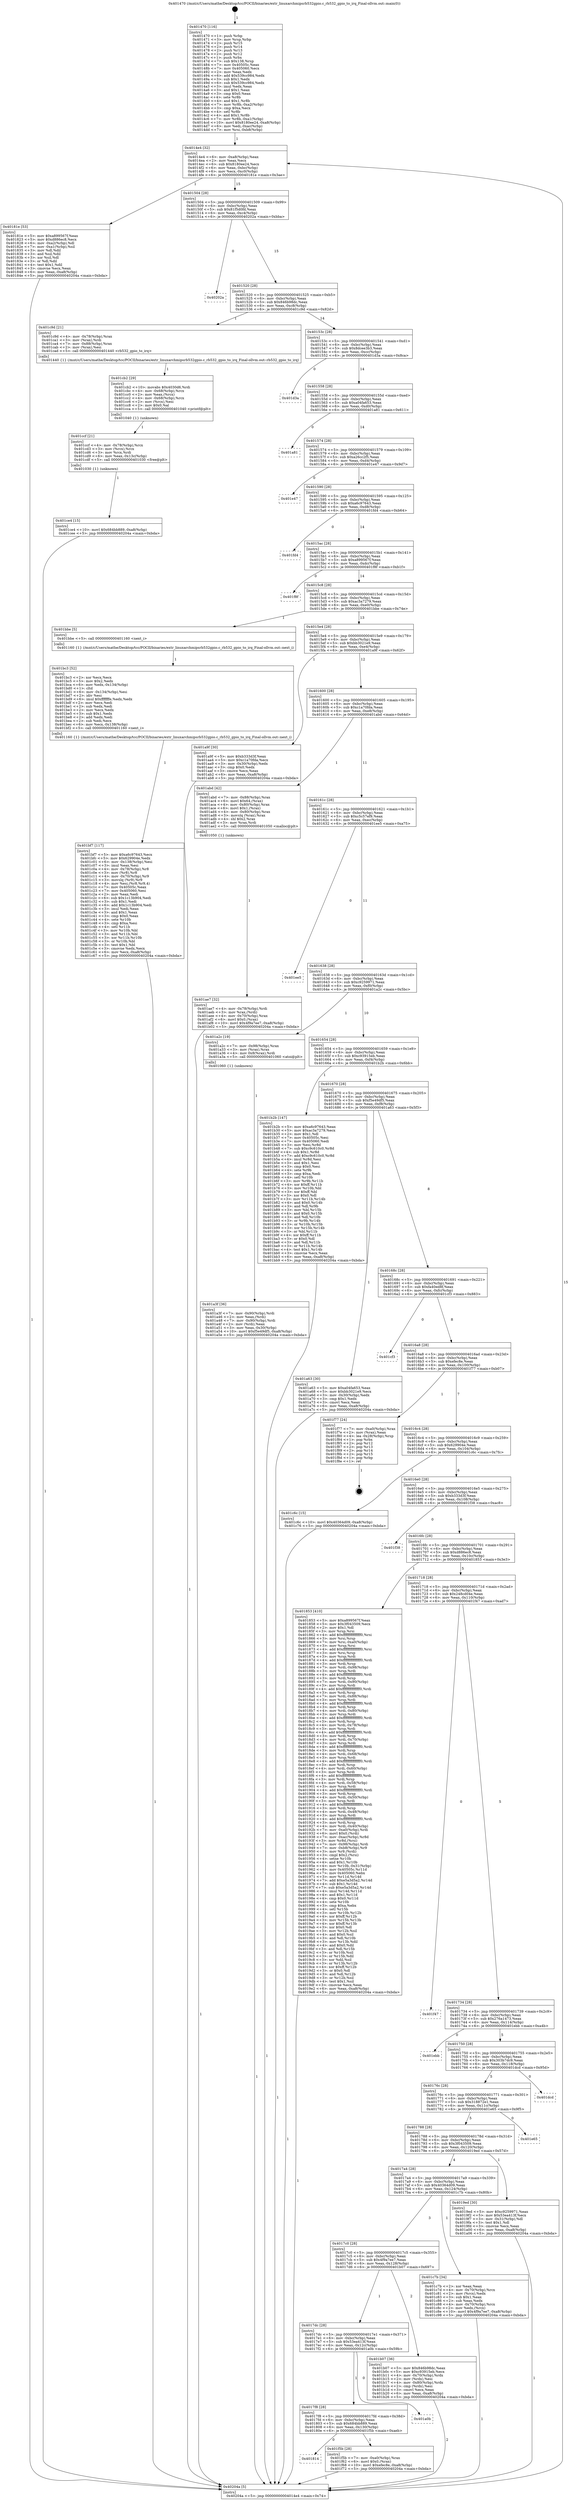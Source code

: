 digraph "0x401470" {
  label = "0x401470 (/mnt/c/Users/mathe/Desktop/tcc/POCII/binaries/extr_linuxarchmipsrb532gpio.c_rb532_gpio_to_irq_Final-ollvm.out::main(0))"
  labelloc = "t"
  node[shape=record]

  Entry [label="",width=0.3,height=0.3,shape=circle,fillcolor=black,style=filled]
  "0x4014e4" [label="{
     0x4014e4 [32]\l
     | [instrs]\l
     &nbsp;&nbsp;0x4014e4 \<+6\>: mov -0xa8(%rbp),%eax\l
     &nbsp;&nbsp;0x4014ea \<+2\>: mov %eax,%ecx\l
     &nbsp;&nbsp;0x4014ec \<+6\>: sub $0x8180ee24,%ecx\l
     &nbsp;&nbsp;0x4014f2 \<+6\>: mov %eax,-0xbc(%rbp)\l
     &nbsp;&nbsp;0x4014f8 \<+6\>: mov %ecx,-0xc0(%rbp)\l
     &nbsp;&nbsp;0x4014fe \<+6\>: je 000000000040181e \<main+0x3ae\>\l
  }"]
  "0x40181e" [label="{
     0x40181e [53]\l
     | [instrs]\l
     &nbsp;&nbsp;0x40181e \<+5\>: mov $0xa899567f,%eax\l
     &nbsp;&nbsp;0x401823 \<+5\>: mov $0xd886ec8,%ecx\l
     &nbsp;&nbsp;0x401828 \<+6\>: mov -0xa2(%rbp),%dl\l
     &nbsp;&nbsp;0x40182e \<+7\>: mov -0xa1(%rbp),%sil\l
     &nbsp;&nbsp;0x401835 \<+3\>: mov %dl,%dil\l
     &nbsp;&nbsp;0x401838 \<+3\>: and %sil,%dil\l
     &nbsp;&nbsp;0x40183b \<+3\>: xor %sil,%dl\l
     &nbsp;&nbsp;0x40183e \<+3\>: or %dl,%dil\l
     &nbsp;&nbsp;0x401841 \<+4\>: test $0x1,%dil\l
     &nbsp;&nbsp;0x401845 \<+3\>: cmovne %ecx,%eax\l
     &nbsp;&nbsp;0x401848 \<+6\>: mov %eax,-0xa8(%rbp)\l
     &nbsp;&nbsp;0x40184e \<+5\>: jmp 000000000040204a \<main+0xbda\>\l
  }"]
  "0x401504" [label="{
     0x401504 [28]\l
     | [instrs]\l
     &nbsp;&nbsp;0x401504 \<+5\>: jmp 0000000000401509 \<main+0x99\>\l
     &nbsp;&nbsp;0x401509 \<+6\>: mov -0xbc(%rbp),%eax\l
     &nbsp;&nbsp;0x40150f \<+5\>: sub $0x81f5d0fd,%eax\l
     &nbsp;&nbsp;0x401514 \<+6\>: mov %eax,-0xc4(%rbp)\l
     &nbsp;&nbsp;0x40151a \<+6\>: je 000000000040202a \<main+0xbba\>\l
  }"]
  "0x40204a" [label="{
     0x40204a [5]\l
     | [instrs]\l
     &nbsp;&nbsp;0x40204a \<+5\>: jmp 00000000004014e4 \<main+0x74\>\l
  }"]
  "0x401470" [label="{
     0x401470 [116]\l
     | [instrs]\l
     &nbsp;&nbsp;0x401470 \<+1\>: push %rbp\l
     &nbsp;&nbsp;0x401471 \<+3\>: mov %rsp,%rbp\l
     &nbsp;&nbsp;0x401474 \<+2\>: push %r15\l
     &nbsp;&nbsp;0x401476 \<+2\>: push %r14\l
     &nbsp;&nbsp;0x401478 \<+2\>: push %r13\l
     &nbsp;&nbsp;0x40147a \<+2\>: push %r12\l
     &nbsp;&nbsp;0x40147c \<+1\>: push %rbx\l
     &nbsp;&nbsp;0x40147d \<+7\>: sub $0x138,%rsp\l
     &nbsp;&nbsp;0x401484 \<+7\>: mov 0x40505c,%eax\l
     &nbsp;&nbsp;0x40148b \<+7\>: mov 0x405060,%ecx\l
     &nbsp;&nbsp;0x401492 \<+2\>: mov %eax,%edx\l
     &nbsp;&nbsp;0x401494 \<+6\>: add $0x539cc984,%edx\l
     &nbsp;&nbsp;0x40149a \<+3\>: sub $0x1,%edx\l
     &nbsp;&nbsp;0x40149d \<+6\>: sub $0x539cc984,%edx\l
     &nbsp;&nbsp;0x4014a3 \<+3\>: imul %edx,%eax\l
     &nbsp;&nbsp;0x4014a6 \<+3\>: and $0x1,%eax\l
     &nbsp;&nbsp;0x4014a9 \<+3\>: cmp $0x0,%eax\l
     &nbsp;&nbsp;0x4014ac \<+4\>: sete %r8b\l
     &nbsp;&nbsp;0x4014b0 \<+4\>: and $0x1,%r8b\l
     &nbsp;&nbsp;0x4014b4 \<+7\>: mov %r8b,-0xa2(%rbp)\l
     &nbsp;&nbsp;0x4014bb \<+3\>: cmp $0xa,%ecx\l
     &nbsp;&nbsp;0x4014be \<+4\>: setl %r8b\l
     &nbsp;&nbsp;0x4014c2 \<+4\>: and $0x1,%r8b\l
     &nbsp;&nbsp;0x4014c6 \<+7\>: mov %r8b,-0xa1(%rbp)\l
     &nbsp;&nbsp;0x4014cd \<+10\>: movl $0x8180ee24,-0xa8(%rbp)\l
     &nbsp;&nbsp;0x4014d7 \<+6\>: mov %edi,-0xac(%rbp)\l
     &nbsp;&nbsp;0x4014dd \<+7\>: mov %rsi,-0xb8(%rbp)\l
  }"]
  Exit [label="",width=0.3,height=0.3,shape=circle,fillcolor=black,style=filled,peripheries=2]
  "0x40202a" [label="{
     0x40202a\l
  }", style=dashed]
  "0x401520" [label="{
     0x401520 [28]\l
     | [instrs]\l
     &nbsp;&nbsp;0x401520 \<+5\>: jmp 0000000000401525 \<main+0xb5\>\l
     &nbsp;&nbsp;0x401525 \<+6\>: mov -0xbc(%rbp),%eax\l
     &nbsp;&nbsp;0x40152b \<+5\>: sub $0x846b98dc,%eax\l
     &nbsp;&nbsp;0x401530 \<+6\>: mov %eax,-0xc8(%rbp)\l
     &nbsp;&nbsp;0x401536 \<+6\>: je 0000000000401c9d \<main+0x82d\>\l
  }"]
  "0x401814" [label="{
     0x401814\l
  }", style=dashed]
  "0x401c9d" [label="{
     0x401c9d [21]\l
     | [instrs]\l
     &nbsp;&nbsp;0x401c9d \<+4\>: mov -0x78(%rbp),%rax\l
     &nbsp;&nbsp;0x401ca1 \<+3\>: mov (%rax),%rdi\l
     &nbsp;&nbsp;0x401ca4 \<+7\>: mov -0x88(%rbp),%rax\l
     &nbsp;&nbsp;0x401cab \<+2\>: mov (%rax),%esi\l
     &nbsp;&nbsp;0x401cad \<+5\>: call 0000000000401440 \<rb532_gpio_to_irq\>\l
     | [calls]\l
     &nbsp;&nbsp;0x401440 \{1\} (/mnt/c/Users/mathe/Desktop/tcc/POCII/binaries/extr_linuxarchmipsrb532gpio.c_rb532_gpio_to_irq_Final-ollvm.out::rb532_gpio_to_irq)\l
  }"]
  "0x40153c" [label="{
     0x40153c [28]\l
     | [instrs]\l
     &nbsp;&nbsp;0x40153c \<+5\>: jmp 0000000000401541 \<main+0xd1\>\l
     &nbsp;&nbsp;0x401541 \<+6\>: mov -0xbc(%rbp),%eax\l
     &nbsp;&nbsp;0x401547 \<+5\>: sub $0x8dcee3b3,%eax\l
     &nbsp;&nbsp;0x40154c \<+6\>: mov %eax,-0xcc(%rbp)\l
     &nbsp;&nbsp;0x401552 \<+6\>: je 0000000000401d3a \<main+0x8ca\>\l
  }"]
  "0x401f5b" [label="{
     0x401f5b [28]\l
     | [instrs]\l
     &nbsp;&nbsp;0x401f5b \<+7\>: mov -0xa0(%rbp),%rax\l
     &nbsp;&nbsp;0x401f62 \<+6\>: movl $0x0,(%rax)\l
     &nbsp;&nbsp;0x401f68 \<+10\>: movl $0xefec8e,-0xa8(%rbp)\l
     &nbsp;&nbsp;0x401f72 \<+5\>: jmp 000000000040204a \<main+0xbda\>\l
  }"]
  "0x401d3a" [label="{
     0x401d3a\l
  }", style=dashed]
  "0x401558" [label="{
     0x401558 [28]\l
     | [instrs]\l
     &nbsp;&nbsp;0x401558 \<+5\>: jmp 000000000040155d \<main+0xed\>\l
     &nbsp;&nbsp;0x40155d \<+6\>: mov -0xbc(%rbp),%eax\l
     &nbsp;&nbsp;0x401563 \<+5\>: sub $0xa04fa653,%eax\l
     &nbsp;&nbsp;0x401568 \<+6\>: mov %eax,-0xd0(%rbp)\l
     &nbsp;&nbsp;0x40156e \<+6\>: je 0000000000401a81 \<main+0x611\>\l
  }"]
  "0x4017f8" [label="{
     0x4017f8 [28]\l
     | [instrs]\l
     &nbsp;&nbsp;0x4017f8 \<+5\>: jmp 00000000004017fd \<main+0x38d\>\l
     &nbsp;&nbsp;0x4017fd \<+6\>: mov -0xbc(%rbp),%eax\l
     &nbsp;&nbsp;0x401803 \<+5\>: sub $0x684bb889,%eax\l
     &nbsp;&nbsp;0x401808 \<+6\>: mov %eax,-0x130(%rbp)\l
     &nbsp;&nbsp;0x40180e \<+6\>: je 0000000000401f5b \<main+0xaeb\>\l
  }"]
  "0x401a81" [label="{
     0x401a81\l
  }", style=dashed]
  "0x401574" [label="{
     0x401574 [28]\l
     | [instrs]\l
     &nbsp;&nbsp;0x401574 \<+5\>: jmp 0000000000401579 \<main+0x109\>\l
     &nbsp;&nbsp;0x401579 \<+6\>: mov -0xbc(%rbp),%eax\l
     &nbsp;&nbsp;0x40157f \<+5\>: sub $0xa26cc2f5,%eax\l
     &nbsp;&nbsp;0x401584 \<+6\>: mov %eax,-0xd4(%rbp)\l
     &nbsp;&nbsp;0x40158a \<+6\>: je 0000000000401e47 \<main+0x9d7\>\l
  }"]
  "0x401a0b" [label="{
     0x401a0b\l
  }", style=dashed]
  "0x401e47" [label="{
     0x401e47\l
  }", style=dashed]
  "0x401590" [label="{
     0x401590 [28]\l
     | [instrs]\l
     &nbsp;&nbsp;0x401590 \<+5\>: jmp 0000000000401595 \<main+0x125\>\l
     &nbsp;&nbsp;0x401595 \<+6\>: mov -0xbc(%rbp),%eax\l
     &nbsp;&nbsp;0x40159b \<+5\>: sub $0xa6c97643,%eax\l
     &nbsp;&nbsp;0x4015a0 \<+6\>: mov %eax,-0xd8(%rbp)\l
     &nbsp;&nbsp;0x4015a6 \<+6\>: je 0000000000401fd4 \<main+0xb64\>\l
  }"]
  "0x401ce4" [label="{
     0x401ce4 [15]\l
     | [instrs]\l
     &nbsp;&nbsp;0x401ce4 \<+10\>: movl $0x684bb889,-0xa8(%rbp)\l
     &nbsp;&nbsp;0x401cee \<+5\>: jmp 000000000040204a \<main+0xbda\>\l
  }"]
  "0x401fd4" [label="{
     0x401fd4\l
  }", style=dashed]
  "0x4015ac" [label="{
     0x4015ac [28]\l
     | [instrs]\l
     &nbsp;&nbsp;0x4015ac \<+5\>: jmp 00000000004015b1 \<main+0x141\>\l
     &nbsp;&nbsp;0x4015b1 \<+6\>: mov -0xbc(%rbp),%eax\l
     &nbsp;&nbsp;0x4015b7 \<+5\>: sub $0xa899567f,%eax\l
     &nbsp;&nbsp;0x4015bc \<+6\>: mov %eax,-0xdc(%rbp)\l
     &nbsp;&nbsp;0x4015c2 \<+6\>: je 0000000000401f8f \<main+0xb1f\>\l
  }"]
  "0x401ccf" [label="{
     0x401ccf [21]\l
     | [instrs]\l
     &nbsp;&nbsp;0x401ccf \<+4\>: mov -0x78(%rbp),%rcx\l
     &nbsp;&nbsp;0x401cd3 \<+3\>: mov (%rcx),%rcx\l
     &nbsp;&nbsp;0x401cd6 \<+3\>: mov %rcx,%rdi\l
     &nbsp;&nbsp;0x401cd9 \<+6\>: mov %eax,-0x13c(%rbp)\l
     &nbsp;&nbsp;0x401cdf \<+5\>: call 0000000000401030 \<free@plt\>\l
     | [calls]\l
     &nbsp;&nbsp;0x401030 \{1\} (unknown)\l
  }"]
  "0x401f8f" [label="{
     0x401f8f\l
  }", style=dashed]
  "0x4015c8" [label="{
     0x4015c8 [28]\l
     | [instrs]\l
     &nbsp;&nbsp;0x4015c8 \<+5\>: jmp 00000000004015cd \<main+0x15d\>\l
     &nbsp;&nbsp;0x4015cd \<+6\>: mov -0xbc(%rbp),%eax\l
     &nbsp;&nbsp;0x4015d3 \<+5\>: sub $0xac3a7279,%eax\l
     &nbsp;&nbsp;0x4015d8 \<+6\>: mov %eax,-0xe0(%rbp)\l
     &nbsp;&nbsp;0x4015de \<+6\>: je 0000000000401bbe \<main+0x74e\>\l
  }"]
  "0x401cb2" [label="{
     0x401cb2 [29]\l
     | [instrs]\l
     &nbsp;&nbsp;0x401cb2 \<+10\>: movabs $0x4030d6,%rdi\l
     &nbsp;&nbsp;0x401cbc \<+4\>: mov -0x68(%rbp),%rcx\l
     &nbsp;&nbsp;0x401cc0 \<+2\>: mov %eax,(%rcx)\l
     &nbsp;&nbsp;0x401cc2 \<+4\>: mov -0x68(%rbp),%rcx\l
     &nbsp;&nbsp;0x401cc6 \<+2\>: mov (%rcx),%esi\l
     &nbsp;&nbsp;0x401cc8 \<+2\>: mov $0x0,%al\l
     &nbsp;&nbsp;0x401cca \<+5\>: call 0000000000401040 \<printf@plt\>\l
     | [calls]\l
     &nbsp;&nbsp;0x401040 \{1\} (unknown)\l
  }"]
  "0x401bbe" [label="{
     0x401bbe [5]\l
     | [instrs]\l
     &nbsp;&nbsp;0x401bbe \<+5\>: call 0000000000401160 \<next_i\>\l
     | [calls]\l
     &nbsp;&nbsp;0x401160 \{1\} (/mnt/c/Users/mathe/Desktop/tcc/POCII/binaries/extr_linuxarchmipsrb532gpio.c_rb532_gpio_to_irq_Final-ollvm.out::next_i)\l
  }"]
  "0x4015e4" [label="{
     0x4015e4 [28]\l
     | [instrs]\l
     &nbsp;&nbsp;0x4015e4 \<+5\>: jmp 00000000004015e9 \<main+0x179\>\l
     &nbsp;&nbsp;0x4015e9 \<+6\>: mov -0xbc(%rbp),%eax\l
     &nbsp;&nbsp;0x4015ef \<+5\>: sub $0xbb3021e9,%eax\l
     &nbsp;&nbsp;0x4015f4 \<+6\>: mov %eax,-0xe4(%rbp)\l
     &nbsp;&nbsp;0x4015fa \<+6\>: je 0000000000401a9f \<main+0x62f\>\l
  }"]
  "0x401bf7" [label="{
     0x401bf7 [117]\l
     | [instrs]\l
     &nbsp;&nbsp;0x401bf7 \<+5\>: mov $0xa6c97643,%ecx\l
     &nbsp;&nbsp;0x401bfc \<+5\>: mov $0x629904e,%edx\l
     &nbsp;&nbsp;0x401c01 \<+6\>: mov -0x138(%rbp),%esi\l
     &nbsp;&nbsp;0x401c07 \<+3\>: imul %eax,%esi\l
     &nbsp;&nbsp;0x401c0a \<+4\>: mov -0x78(%rbp),%r8\l
     &nbsp;&nbsp;0x401c0e \<+3\>: mov (%r8),%r8\l
     &nbsp;&nbsp;0x401c11 \<+4\>: mov -0x70(%rbp),%r9\l
     &nbsp;&nbsp;0x401c15 \<+3\>: movslq (%r9),%r9\l
     &nbsp;&nbsp;0x401c18 \<+4\>: mov %esi,(%r8,%r9,4)\l
     &nbsp;&nbsp;0x401c1c \<+7\>: mov 0x40505c,%eax\l
     &nbsp;&nbsp;0x401c23 \<+7\>: mov 0x405060,%esi\l
     &nbsp;&nbsp;0x401c2a \<+2\>: mov %eax,%edi\l
     &nbsp;&nbsp;0x401c2c \<+6\>: sub $0x1c13b904,%edi\l
     &nbsp;&nbsp;0x401c32 \<+3\>: sub $0x1,%edi\l
     &nbsp;&nbsp;0x401c35 \<+6\>: add $0x1c13b904,%edi\l
     &nbsp;&nbsp;0x401c3b \<+3\>: imul %edi,%eax\l
     &nbsp;&nbsp;0x401c3e \<+3\>: and $0x1,%eax\l
     &nbsp;&nbsp;0x401c41 \<+3\>: cmp $0x0,%eax\l
     &nbsp;&nbsp;0x401c44 \<+4\>: sete %r10b\l
     &nbsp;&nbsp;0x401c48 \<+3\>: cmp $0xa,%esi\l
     &nbsp;&nbsp;0x401c4b \<+4\>: setl %r11b\l
     &nbsp;&nbsp;0x401c4f \<+3\>: mov %r10b,%bl\l
     &nbsp;&nbsp;0x401c52 \<+3\>: and %r11b,%bl\l
     &nbsp;&nbsp;0x401c55 \<+3\>: xor %r11b,%r10b\l
     &nbsp;&nbsp;0x401c58 \<+3\>: or %r10b,%bl\l
     &nbsp;&nbsp;0x401c5b \<+3\>: test $0x1,%bl\l
     &nbsp;&nbsp;0x401c5e \<+3\>: cmovne %edx,%ecx\l
     &nbsp;&nbsp;0x401c61 \<+6\>: mov %ecx,-0xa8(%rbp)\l
     &nbsp;&nbsp;0x401c67 \<+5\>: jmp 000000000040204a \<main+0xbda\>\l
  }"]
  "0x401a9f" [label="{
     0x401a9f [30]\l
     | [instrs]\l
     &nbsp;&nbsp;0x401a9f \<+5\>: mov $0xb333d3f,%eax\l
     &nbsp;&nbsp;0x401aa4 \<+5\>: mov $0xc1a70fda,%ecx\l
     &nbsp;&nbsp;0x401aa9 \<+3\>: mov -0x30(%rbp),%edx\l
     &nbsp;&nbsp;0x401aac \<+3\>: cmp $0x0,%edx\l
     &nbsp;&nbsp;0x401aaf \<+3\>: cmove %ecx,%eax\l
     &nbsp;&nbsp;0x401ab2 \<+6\>: mov %eax,-0xa8(%rbp)\l
     &nbsp;&nbsp;0x401ab8 \<+5\>: jmp 000000000040204a \<main+0xbda\>\l
  }"]
  "0x401600" [label="{
     0x401600 [28]\l
     | [instrs]\l
     &nbsp;&nbsp;0x401600 \<+5\>: jmp 0000000000401605 \<main+0x195\>\l
     &nbsp;&nbsp;0x401605 \<+6\>: mov -0xbc(%rbp),%eax\l
     &nbsp;&nbsp;0x40160b \<+5\>: sub $0xc1a70fda,%eax\l
     &nbsp;&nbsp;0x401610 \<+6\>: mov %eax,-0xe8(%rbp)\l
     &nbsp;&nbsp;0x401616 \<+6\>: je 0000000000401abd \<main+0x64d\>\l
  }"]
  "0x401bc3" [label="{
     0x401bc3 [52]\l
     | [instrs]\l
     &nbsp;&nbsp;0x401bc3 \<+2\>: xor %ecx,%ecx\l
     &nbsp;&nbsp;0x401bc5 \<+5\>: mov $0x2,%edx\l
     &nbsp;&nbsp;0x401bca \<+6\>: mov %edx,-0x134(%rbp)\l
     &nbsp;&nbsp;0x401bd0 \<+1\>: cltd\l
     &nbsp;&nbsp;0x401bd1 \<+6\>: mov -0x134(%rbp),%esi\l
     &nbsp;&nbsp;0x401bd7 \<+2\>: idiv %esi\l
     &nbsp;&nbsp;0x401bd9 \<+6\>: imul $0xfffffffe,%edx,%edx\l
     &nbsp;&nbsp;0x401bdf \<+2\>: mov %ecx,%edi\l
     &nbsp;&nbsp;0x401be1 \<+2\>: sub %edx,%edi\l
     &nbsp;&nbsp;0x401be3 \<+2\>: mov %ecx,%edx\l
     &nbsp;&nbsp;0x401be5 \<+3\>: sub $0x1,%edx\l
     &nbsp;&nbsp;0x401be8 \<+2\>: add %edx,%edi\l
     &nbsp;&nbsp;0x401bea \<+2\>: sub %edi,%ecx\l
     &nbsp;&nbsp;0x401bec \<+6\>: mov %ecx,-0x138(%rbp)\l
     &nbsp;&nbsp;0x401bf2 \<+5\>: call 0000000000401160 \<next_i\>\l
     | [calls]\l
     &nbsp;&nbsp;0x401160 \{1\} (/mnt/c/Users/mathe/Desktop/tcc/POCII/binaries/extr_linuxarchmipsrb532gpio.c_rb532_gpio_to_irq_Final-ollvm.out::next_i)\l
  }"]
  "0x401abd" [label="{
     0x401abd [42]\l
     | [instrs]\l
     &nbsp;&nbsp;0x401abd \<+7\>: mov -0x88(%rbp),%rax\l
     &nbsp;&nbsp;0x401ac4 \<+6\>: movl $0x64,(%rax)\l
     &nbsp;&nbsp;0x401aca \<+4\>: mov -0x80(%rbp),%rax\l
     &nbsp;&nbsp;0x401ace \<+6\>: movl $0x1,(%rax)\l
     &nbsp;&nbsp;0x401ad4 \<+4\>: mov -0x80(%rbp),%rax\l
     &nbsp;&nbsp;0x401ad8 \<+3\>: movslq (%rax),%rax\l
     &nbsp;&nbsp;0x401adb \<+4\>: shl $0x2,%rax\l
     &nbsp;&nbsp;0x401adf \<+3\>: mov %rax,%rdi\l
     &nbsp;&nbsp;0x401ae2 \<+5\>: call 0000000000401050 \<malloc@plt\>\l
     | [calls]\l
     &nbsp;&nbsp;0x401050 \{1\} (unknown)\l
  }"]
  "0x40161c" [label="{
     0x40161c [28]\l
     | [instrs]\l
     &nbsp;&nbsp;0x40161c \<+5\>: jmp 0000000000401621 \<main+0x1b1\>\l
     &nbsp;&nbsp;0x401621 \<+6\>: mov -0xbc(%rbp),%eax\l
     &nbsp;&nbsp;0x401627 \<+5\>: sub $0xc5c57ef9,%eax\l
     &nbsp;&nbsp;0x40162c \<+6\>: mov %eax,-0xec(%rbp)\l
     &nbsp;&nbsp;0x401632 \<+6\>: je 0000000000401ee5 \<main+0xa75\>\l
  }"]
  "0x4017dc" [label="{
     0x4017dc [28]\l
     | [instrs]\l
     &nbsp;&nbsp;0x4017dc \<+5\>: jmp 00000000004017e1 \<main+0x371\>\l
     &nbsp;&nbsp;0x4017e1 \<+6\>: mov -0xbc(%rbp),%eax\l
     &nbsp;&nbsp;0x4017e7 \<+5\>: sub $0x53ea413f,%eax\l
     &nbsp;&nbsp;0x4017ec \<+6\>: mov %eax,-0x12c(%rbp)\l
     &nbsp;&nbsp;0x4017f2 \<+6\>: je 0000000000401a0b \<main+0x59b\>\l
  }"]
  "0x401ee5" [label="{
     0x401ee5\l
  }", style=dashed]
  "0x401638" [label="{
     0x401638 [28]\l
     | [instrs]\l
     &nbsp;&nbsp;0x401638 \<+5\>: jmp 000000000040163d \<main+0x1cd\>\l
     &nbsp;&nbsp;0x40163d \<+6\>: mov -0xbc(%rbp),%eax\l
     &nbsp;&nbsp;0x401643 \<+5\>: sub $0xc9259971,%eax\l
     &nbsp;&nbsp;0x401648 \<+6\>: mov %eax,-0xf0(%rbp)\l
     &nbsp;&nbsp;0x40164e \<+6\>: je 0000000000401a2c \<main+0x5bc\>\l
  }"]
  "0x401b07" [label="{
     0x401b07 [36]\l
     | [instrs]\l
     &nbsp;&nbsp;0x401b07 \<+5\>: mov $0x846b98dc,%eax\l
     &nbsp;&nbsp;0x401b0c \<+5\>: mov $0xc93915eb,%ecx\l
     &nbsp;&nbsp;0x401b11 \<+4\>: mov -0x70(%rbp),%rdx\l
     &nbsp;&nbsp;0x401b15 \<+2\>: mov (%rdx),%esi\l
     &nbsp;&nbsp;0x401b17 \<+4\>: mov -0x80(%rbp),%rdx\l
     &nbsp;&nbsp;0x401b1b \<+2\>: cmp (%rdx),%esi\l
     &nbsp;&nbsp;0x401b1d \<+3\>: cmovl %ecx,%eax\l
     &nbsp;&nbsp;0x401b20 \<+6\>: mov %eax,-0xa8(%rbp)\l
     &nbsp;&nbsp;0x401b26 \<+5\>: jmp 000000000040204a \<main+0xbda\>\l
  }"]
  "0x401a2c" [label="{
     0x401a2c [19]\l
     | [instrs]\l
     &nbsp;&nbsp;0x401a2c \<+7\>: mov -0x98(%rbp),%rax\l
     &nbsp;&nbsp;0x401a33 \<+3\>: mov (%rax),%rax\l
     &nbsp;&nbsp;0x401a36 \<+4\>: mov 0x8(%rax),%rdi\l
     &nbsp;&nbsp;0x401a3a \<+5\>: call 0000000000401060 \<atoi@plt\>\l
     | [calls]\l
     &nbsp;&nbsp;0x401060 \{1\} (unknown)\l
  }"]
  "0x401654" [label="{
     0x401654 [28]\l
     | [instrs]\l
     &nbsp;&nbsp;0x401654 \<+5\>: jmp 0000000000401659 \<main+0x1e9\>\l
     &nbsp;&nbsp;0x401659 \<+6\>: mov -0xbc(%rbp),%eax\l
     &nbsp;&nbsp;0x40165f \<+5\>: sub $0xc93915eb,%eax\l
     &nbsp;&nbsp;0x401664 \<+6\>: mov %eax,-0xf4(%rbp)\l
     &nbsp;&nbsp;0x40166a \<+6\>: je 0000000000401b2b \<main+0x6bb\>\l
  }"]
  "0x4017c0" [label="{
     0x4017c0 [28]\l
     | [instrs]\l
     &nbsp;&nbsp;0x4017c0 \<+5\>: jmp 00000000004017c5 \<main+0x355\>\l
     &nbsp;&nbsp;0x4017c5 \<+6\>: mov -0xbc(%rbp),%eax\l
     &nbsp;&nbsp;0x4017cb \<+5\>: sub $0x4f9a7ee7,%eax\l
     &nbsp;&nbsp;0x4017d0 \<+6\>: mov %eax,-0x128(%rbp)\l
     &nbsp;&nbsp;0x4017d6 \<+6\>: je 0000000000401b07 \<main+0x697\>\l
  }"]
  "0x401b2b" [label="{
     0x401b2b [147]\l
     | [instrs]\l
     &nbsp;&nbsp;0x401b2b \<+5\>: mov $0xa6c97643,%eax\l
     &nbsp;&nbsp;0x401b30 \<+5\>: mov $0xac3a7279,%ecx\l
     &nbsp;&nbsp;0x401b35 \<+2\>: mov $0x1,%dl\l
     &nbsp;&nbsp;0x401b37 \<+7\>: mov 0x40505c,%esi\l
     &nbsp;&nbsp;0x401b3e \<+7\>: mov 0x405060,%edi\l
     &nbsp;&nbsp;0x401b45 \<+3\>: mov %esi,%r8d\l
     &nbsp;&nbsp;0x401b48 \<+7\>: sub $0xc9c610c0,%r8d\l
     &nbsp;&nbsp;0x401b4f \<+4\>: sub $0x1,%r8d\l
     &nbsp;&nbsp;0x401b53 \<+7\>: add $0xc9c610c0,%r8d\l
     &nbsp;&nbsp;0x401b5a \<+4\>: imul %r8d,%esi\l
     &nbsp;&nbsp;0x401b5e \<+3\>: and $0x1,%esi\l
     &nbsp;&nbsp;0x401b61 \<+3\>: cmp $0x0,%esi\l
     &nbsp;&nbsp;0x401b64 \<+4\>: sete %r9b\l
     &nbsp;&nbsp;0x401b68 \<+3\>: cmp $0xa,%edi\l
     &nbsp;&nbsp;0x401b6b \<+4\>: setl %r10b\l
     &nbsp;&nbsp;0x401b6f \<+3\>: mov %r9b,%r11b\l
     &nbsp;&nbsp;0x401b72 \<+4\>: xor $0xff,%r11b\l
     &nbsp;&nbsp;0x401b76 \<+3\>: mov %r10b,%bl\l
     &nbsp;&nbsp;0x401b79 \<+3\>: xor $0xff,%bl\l
     &nbsp;&nbsp;0x401b7c \<+3\>: xor $0x0,%dl\l
     &nbsp;&nbsp;0x401b7f \<+3\>: mov %r11b,%r14b\l
     &nbsp;&nbsp;0x401b82 \<+4\>: and $0x0,%r14b\l
     &nbsp;&nbsp;0x401b86 \<+3\>: and %dl,%r9b\l
     &nbsp;&nbsp;0x401b89 \<+3\>: mov %bl,%r15b\l
     &nbsp;&nbsp;0x401b8c \<+4\>: and $0x0,%r15b\l
     &nbsp;&nbsp;0x401b90 \<+3\>: and %dl,%r10b\l
     &nbsp;&nbsp;0x401b93 \<+3\>: or %r9b,%r14b\l
     &nbsp;&nbsp;0x401b96 \<+3\>: or %r10b,%r15b\l
     &nbsp;&nbsp;0x401b99 \<+3\>: xor %r15b,%r14b\l
     &nbsp;&nbsp;0x401b9c \<+3\>: or %bl,%r11b\l
     &nbsp;&nbsp;0x401b9f \<+4\>: xor $0xff,%r11b\l
     &nbsp;&nbsp;0x401ba3 \<+3\>: or $0x0,%dl\l
     &nbsp;&nbsp;0x401ba6 \<+3\>: and %dl,%r11b\l
     &nbsp;&nbsp;0x401ba9 \<+3\>: or %r11b,%r14b\l
     &nbsp;&nbsp;0x401bac \<+4\>: test $0x1,%r14b\l
     &nbsp;&nbsp;0x401bb0 \<+3\>: cmovne %ecx,%eax\l
     &nbsp;&nbsp;0x401bb3 \<+6\>: mov %eax,-0xa8(%rbp)\l
     &nbsp;&nbsp;0x401bb9 \<+5\>: jmp 000000000040204a \<main+0xbda\>\l
  }"]
  "0x401670" [label="{
     0x401670 [28]\l
     | [instrs]\l
     &nbsp;&nbsp;0x401670 \<+5\>: jmp 0000000000401675 \<main+0x205\>\l
     &nbsp;&nbsp;0x401675 \<+6\>: mov -0xbc(%rbp),%eax\l
     &nbsp;&nbsp;0x40167b \<+5\>: sub $0xf5e49df5,%eax\l
     &nbsp;&nbsp;0x401680 \<+6\>: mov %eax,-0xf8(%rbp)\l
     &nbsp;&nbsp;0x401686 \<+6\>: je 0000000000401a63 \<main+0x5f3\>\l
  }"]
  "0x401c7b" [label="{
     0x401c7b [34]\l
     | [instrs]\l
     &nbsp;&nbsp;0x401c7b \<+2\>: xor %eax,%eax\l
     &nbsp;&nbsp;0x401c7d \<+4\>: mov -0x70(%rbp),%rcx\l
     &nbsp;&nbsp;0x401c81 \<+2\>: mov (%rcx),%edx\l
     &nbsp;&nbsp;0x401c83 \<+3\>: sub $0x1,%eax\l
     &nbsp;&nbsp;0x401c86 \<+2\>: sub %eax,%edx\l
     &nbsp;&nbsp;0x401c88 \<+4\>: mov -0x70(%rbp),%rcx\l
     &nbsp;&nbsp;0x401c8c \<+2\>: mov %edx,(%rcx)\l
     &nbsp;&nbsp;0x401c8e \<+10\>: movl $0x4f9a7ee7,-0xa8(%rbp)\l
     &nbsp;&nbsp;0x401c98 \<+5\>: jmp 000000000040204a \<main+0xbda\>\l
  }"]
  "0x401a63" [label="{
     0x401a63 [30]\l
     | [instrs]\l
     &nbsp;&nbsp;0x401a63 \<+5\>: mov $0xa04fa653,%eax\l
     &nbsp;&nbsp;0x401a68 \<+5\>: mov $0xbb3021e9,%ecx\l
     &nbsp;&nbsp;0x401a6d \<+3\>: mov -0x30(%rbp),%edx\l
     &nbsp;&nbsp;0x401a70 \<+3\>: cmp $0x1,%edx\l
     &nbsp;&nbsp;0x401a73 \<+3\>: cmovl %ecx,%eax\l
     &nbsp;&nbsp;0x401a76 \<+6\>: mov %eax,-0xa8(%rbp)\l
     &nbsp;&nbsp;0x401a7c \<+5\>: jmp 000000000040204a \<main+0xbda\>\l
  }"]
  "0x40168c" [label="{
     0x40168c [28]\l
     | [instrs]\l
     &nbsp;&nbsp;0x40168c \<+5\>: jmp 0000000000401691 \<main+0x221\>\l
     &nbsp;&nbsp;0x401691 \<+6\>: mov -0xbc(%rbp),%eax\l
     &nbsp;&nbsp;0x401697 \<+5\>: sub $0xfa40ed8f,%eax\l
     &nbsp;&nbsp;0x40169c \<+6\>: mov %eax,-0xfc(%rbp)\l
     &nbsp;&nbsp;0x4016a2 \<+6\>: je 0000000000401cf3 \<main+0x883\>\l
  }"]
  "0x401ae7" [label="{
     0x401ae7 [32]\l
     | [instrs]\l
     &nbsp;&nbsp;0x401ae7 \<+4\>: mov -0x78(%rbp),%rdi\l
     &nbsp;&nbsp;0x401aeb \<+3\>: mov %rax,(%rdi)\l
     &nbsp;&nbsp;0x401aee \<+4\>: mov -0x70(%rbp),%rax\l
     &nbsp;&nbsp;0x401af2 \<+6\>: movl $0x0,(%rax)\l
     &nbsp;&nbsp;0x401af8 \<+10\>: movl $0x4f9a7ee7,-0xa8(%rbp)\l
     &nbsp;&nbsp;0x401b02 \<+5\>: jmp 000000000040204a \<main+0xbda\>\l
  }"]
  "0x401cf3" [label="{
     0x401cf3\l
  }", style=dashed]
  "0x4016a8" [label="{
     0x4016a8 [28]\l
     | [instrs]\l
     &nbsp;&nbsp;0x4016a8 \<+5\>: jmp 00000000004016ad \<main+0x23d\>\l
     &nbsp;&nbsp;0x4016ad \<+6\>: mov -0xbc(%rbp),%eax\l
     &nbsp;&nbsp;0x4016b3 \<+5\>: sub $0xefec8e,%eax\l
     &nbsp;&nbsp;0x4016b8 \<+6\>: mov %eax,-0x100(%rbp)\l
     &nbsp;&nbsp;0x4016be \<+6\>: je 0000000000401f77 \<main+0xb07\>\l
  }"]
  "0x401a3f" [label="{
     0x401a3f [36]\l
     | [instrs]\l
     &nbsp;&nbsp;0x401a3f \<+7\>: mov -0x90(%rbp),%rdi\l
     &nbsp;&nbsp;0x401a46 \<+2\>: mov %eax,(%rdi)\l
     &nbsp;&nbsp;0x401a48 \<+7\>: mov -0x90(%rbp),%rdi\l
     &nbsp;&nbsp;0x401a4f \<+2\>: mov (%rdi),%eax\l
     &nbsp;&nbsp;0x401a51 \<+3\>: mov %eax,-0x30(%rbp)\l
     &nbsp;&nbsp;0x401a54 \<+10\>: movl $0xf5e49df5,-0xa8(%rbp)\l
     &nbsp;&nbsp;0x401a5e \<+5\>: jmp 000000000040204a \<main+0xbda\>\l
  }"]
  "0x401f77" [label="{
     0x401f77 [24]\l
     | [instrs]\l
     &nbsp;&nbsp;0x401f77 \<+7\>: mov -0xa0(%rbp),%rax\l
     &nbsp;&nbsp;0x401f7e \<+2\>: mov (%rax),%eax\l
     &nbsp;&nbsp;0x401f80 \<+4\>: lea -0x28(%rbp),%rsp\l
     &nbsp;&nbsp;0x401f84 \<+1\>: pop %rbx\l
     &nbsp;&nbsp;0x401f85 \<+2\>: pop %r12\l
     &nbsp;&nbsp;0x401f87 \<+2\>: pop %r13\l
     &nbsp;&nbsp;0x401f89 \<+2\>: pop %r14\l
     &nbsp;&nbsp;0x401f8b \<+2\>: pop %r15\l
     &nbsp;&nbsp;0x401f8d \<+1\>: pop %rbp\l
     &nbsp;&nbsp;0x401f8e \<+1\>: ret\l
  }"]
  "0x4016c4" [label="{
     0x4016c4 [28]\l
     | [instrs]\l
     &nbsp;&nbsp;0x4016c4 \<+5\>: jmp 00000000004016c9 \<main+0x259\>\l
     &nbsp;&nbsp;0x4016c9 \<+6\>: mov -0xbc(%rbp),%eax\l
     &nbsp;&nbsp;0x4016cf \<+5\>: sub $0x629904e,%eax\l
     &nbsp;&nbsp;0x4016d4 \<+6\>: mov %eax,-0x104(%rbp)\l
     &nbsp;&nbsp;0x4016da \<+6\>: je 0000000000401c6c \<main+0x7fc\>\l
  }"]
  "0x4017a4" [label="{
     0x4017a4 [28]\l
     | [instrs]\l
     &nbsp;&nbsp;0x4017a4 \<+5\>: jmp 00000000004017a9 \<main+0x339\>\l
     &nbsp;&nbsp;0x4017a9 \<+6\>: mov -0xbc(%rbp),%eax\l
     &nbsp;&nbsp;0x4017af \<+5\>: sub $0x40364d09,%eax\l
     &nbsp;&nbsp;0x4017b4 \<+6\>: mov %eax,-0x124(%rbp)\l
     &nbsp;&nbsp;0x4017ba \<+6\>: je 0000000000401c7b \<main+0x80b\>\l
  }"]
  "0x401c6c" [label="{
     0x401c6c [15]\l
     | [instrs]\l
     &nbsp;&nbsp;0x401c6c \<+10\>: movl $0x40364d09,-0xa8(%rbp)\l
     &nbsp;&nbsp;0x401c76 \<+5\>: jmp 000000000040204a \<main+0xbda\>\l
  }"]
  "0x4016e0" [label="{
     0x4016e0 [28]\l
     | [instrs]\l
     &nbsp;&nbsp;0x4016e0 \<+5\>: jmp 00000000004016e5 \<main+0x275\>\l
     &nbsp;&nbsp;0x4016e5 \<+6\>: mov -0xbc(%rbp),%eax\l
     &nbsp;&nbsp;0x4016eb \<+5\>: sub $0xb333d3f,%eax\l
     &nbsp;&nbsp;0x4016f0 \<+6\>: mov %eax,-0x108(%rbp)\l
     &nbsp;&nbsp;0x4016f6 \<+6\>: je 0000000000401f38 \<main+0xac8\>\l
  }"]
  "0x4019ed" [label="{
     0x4019ed [30]\l
     | [instrs]\l
     &nbsp;&nbsp;0x4019ed \<+5\>: mov $0xc9259971,%eax\l
     &nbsp;&nbsp;0x4019f2 \<+5\>: mov $0x53ea413f,%ecx\l
     &nbsp;&nbsp;0x4019f7 \<+3\>: mov -0x31(%rbp),%dl\l
     &nbsp;&nbsp;0x4019fa \<+3\>: test $0x1,%dl\l
     &nbsp;&nbsp;0x4019fd \<+3\>: cmovne %ecx,%eax\l
     &nbsp;&nbsp;0x401a00 \<+6\>: mov %eax,-0xa8(%rbp)\l
     &nbsp;&nbsp;0x401a06 \<+5\>: jmp 000000000040204a \<main+0xbda\>\l
  }"]
  "0x401f38" [label="{
     0x401f38\l
  }", style=dashed]
  "0x4016fc" [label="{
     0x4016fc [28]\l
     | [instrs]\l
     &nbsp;&nbsp;0x4016fc \<+5\>: jmp 0000000000401701 \<main+0x291\>\l
     &nbsp;&nbsp;0x401701 \<+6\>: mov -0xbc(%rbp),%eax\l
     &nbsp;&nbsp;0x401707 \<+5\>: sub $0xd886ec8,%eax\l
     &nbsp;&nbsp;0x40170c \<+6\>: mov %eax,-0x10c(%rbp)\l
     &nbsp;&nbsp;0x401712 \<+6\>: je 0000000000401853 \<main+0x3e3\>\l
  }"]
  "0x401788" [label="{
     0x401788 [28]\l
     | [instrs]\l
     &nbsp;&nbsp;0x401788 \<+5\>: jmp 000000000040178d \<main+0x31d\>\l
     &nbsp;&nbsp;0x40178d \<+6\>: mov -0xbc(%rbp),%eax\l
     &nbsp;&nbsp;0x401793 \<+5\>: sub $0x3f043509,%eax\l
     &nbsp;&nbsp;0x401798 \<+6\>: mov %eax,-0x120(%rbp)\l
     &nbsp;&nbsp;0x40179e \<+6\>: je 00000000004019ed \<main+0x57d\>\l
  }"]
  "0x401853" [label="{
     0x401853 [410]\l
     | [instrs]\l
     &nbsp;&nbsp;0x401853 \<+5\>: mov $0xa899567f,%eax\l
     &nbsp;&nbsp;0x401858 \<+5\>: mov $0x3f043509,%ecx\l
     &nbsp;&nbsp;0x40185d \<+2\>: mov $0x1,%dl\l
     &nbsp;&nbsp;0x40185f \<+3\>: mov %rsp,%rsi\l
     &nbsp;&nbsp;0x401862 \<+4\>: add $0xfffffffffffffff0,%rsi\l
     &nbsp;&nbsp;0x401866 \<+3\>: mov %rsi,%rsp\l
     &nbsp;&nbsp;0x401869 \<+7\>: mov %rsi,-0xa0(%rbp)\l
     &nbsp;&nbsp;0x401870 \<+3\>: mov %rsp,%rsi\l
     &nbsp;&nbsp;0x401873 \<+4\>: add $0xfffffffffffffff0,%rsi\l
     &nbsp;&nbsp;0x401877 \<+3\>: mov %rsi,%rsp\l
     &nbsp;&nbsp;0x40187a \<+3\>: mov %rsp,%rdi\l
     &nbsp;&nbsp;0x40187d \<+4\>: add $0xfffffffffffffff0,%rdi\l
     &nbsp;&nbsp;0x401881 \<+3\>: mov %rdi,%rsp\l
     &nbsp;&nbsp;0x401884 \<+7\>: mov %rdi,-0x98(%rbp)\l
     &nbsp;&nbsp;0x40188b \<+3\>: mov %rsp,%rdi\l
     &nbsp;&nbsp;0x40188e \<+4\>: add $0xfffffffffffffff0,%rdi\l
     &nbsp;&nbsp;0x401892 \<+3\>: mov %rdi,%rsp\l
     &nbsp;&nbsp;0x401895 \<+7\>: mov %rdi,-0x90(%rbp)\l
     &nbsp;&nbsp;0x40189c \<+3\>: mov %rsp,%rdi\l
     &nbsp;&nbsp;0x40189f \<+4\>: add $0xfffffffffffffff0,%rdi\l
     &nbsp;&nbsp;0x4018a3 \<+3\>: mov %rdi,%rsp\l
     &nbsp;&nbsp;0x4018a6 \<+7\>: mov %rdi,-0x88(%rbp)\l
     &nbsp;&nbsp;0x4018ad \<+3\>: mov %rsp,%rdi\l
     &nbsp;&nbsp;0x4018b0 \<+4\>: add $0xfffffffffffffff0,%rdi\l
     &nbsp;&nbsp;0x4018b4 \<+3\>: mov %rdi,%rsp\l
     &nbsp;&nbsp;0x4018b7 \<+4\>: mov %rdi,-0x80(%rbp)\l
     &nbsp;&nbsp;0x4018bb \<+3\>: mov %rsp,%rdi\l
     &nbsp;&nbsp;0x4018be \<+4\>: add $0xfffffffffffffff0,%rdi\l
     &nbsp;&nbsp;0x4018c2 \<+3\>: mov %rdi,%rsp\l
     &nbsp;&nbsp;0x4018c5 \<+4\>: mov %rdi,-0x78(%rbp)\l
     &nbsp;&nbsp;0x4018c9 \<+3\>: mov %rsp,%rdi\l
     &nbsp;&nbsp;0x4018cc \<+4\>: add $0xfffffffffffffff0,%rdi\l
     &nbsp;&nbsp;0x4018d0 \<+3\>: mov %rdi,%rsp\l
     &nbsp;&nbsp;0x4018d3 \<+4\>: mov %rdi,-0x70(%rbp)\l
     &nbsp;&nbsp;0x4018d7 \<+3\>: mov %rsp,%rdi\l
     &nbsp;&nbsp;0x4018da \<+4\>: add $0xfffffffffffffff0,%rdi\l
     &nbsp;&nbsp;0x4018de \<+3\>: mov %rdi,%rsp\l
     &nbsp;&nbsp;0x4018e1 \<+4\>: mov %rdi,-0x68(%rbp)\l
     &nbsp;&nbsp;0x4018e5 \<+3\>: mov %rsp,%rdi\l
     &nbsp;&nbsp;0x4018e8 \<+4\>: add $0xfffffffffffffff0,%rdi\l
     &nbsp;&nbsp;0x4018ec \<+3\>: mov %rdi,%rsp\l
     &nbsp;&nbsp;0x4018ef \<+4\>: mov %rdi,-0x60(%rbp)\l
     &nbsp;&nbsp;0x4018f3 \<+3\>: mov %rsp,%rdi\l
     &nbsp;&nbsp;0x4018f6 \<+4\>: add $0xfffffffffffffff0,%rdi\l
     &nbsp;&nbsp;0x4018fa \<+3\>: mov %rdi,%rsp\l
     &nbsp;&nbsp;0x4018fd \<+4\>: mov %rdi,-0x58(%rbp)\l
     &nbsp;&nbsp;0x401901 \<+3\>: mov %rsp,%rdi\l
     &nbsp;&nbsp;0x401904 \<+4\>: add $0xfffffffffffffff0,%rdi\l
     &nbsp;&nbsp;0x401908 \<+3\>: mov %rdi,%rsp\l
     &nbsp;&nbsp;0x40190b \<+4\>: mov %rdi,-0x50(%rbp)\l
     &nbsp;&nbsp;0x40190f \<+3\>: mov %rsp,%rdi\l
     &nbsp;&nbsp;0x401912 \<+4\>: add $0xfffffffffffffff0,%rdi\l
     &nbsp;&nbsp;0x401916 \<+3\>: mov %rdi,%rsp\l
     &nbsp;&nbsp;0x401919 \<+4\>: mov %rdi,-0x48(%rbp)\l
     &nbsp;&nbsp;0x40191d \<+3\>: mov %rsp,%rdi\l
     &nbsp;&nbsp;0x401920 \<+4\>: add $0xfffffffffffffff0,%rdi\l
     &nbsp;&nbsp;0x401924 \<+3\>: mov %rdi,%rsp\l
     &nbsp;&nbsp;0x401927 \<+4\>: mov %rdi,-0x40(%rbp)\l
     &nbsp;&nbsp;0x40192b \<+7\>: mov -0xa0(%rbp),%rdi\l
     &nbsp;&nbsp;0x401932 \<+6\>: movl $0x0,(%rdi)\l
     &nbsp;&nbsp;0x401938 \<+7\>: mov -0xac(%rbp),%r8d\l
     &nbsp;&nbsp;0x40193f \<+3\>: mov %r8d,(%rsi)\l
     &nbsp;&nbsp;0x401942 \<+7\>: mov -0x98(%rbp),%rdi\l
     &nbsp;&nbsp;0x401949 \<+7\>: mov -0xb8(%rbp),%r9\l
     &nbsp;&nbsp;0x401950 \<+3\>: mov %r9,(%rdi)\l
     &nbsp;&nbsp;0x401953 \<+3\>: cmpl $0x2,(%rsi)\l
     &nbsp;&nbsp;0x401956 \<+4\>: setne %r10b\l
     &nbsp;&nbsp;0x40195a \<+4\>: and $0x1,%r10b\l
     &nbsp;&nbsp;0x40195e \<+4\>: mov %r10b,-0x31(%rbp)\l
     &nbsp;&nbsp;0x401962 \<+8\>: mov 0x40505c,%r11d\l
     &nbsp;&nbsp;0x40196a \<+7\>: mov 0x405060,%ebx\l
     &nbsp;&nbsp;0x401971 \<+3\>: mov %r11d,%r14d\l
     &nbsp;&nbsp;0x401974 \<+7\>: add $0xe5a3d5a2,%r14d\l
     &nbsp;&nbsp;0x40197b \<+4\>: sub $0x1,%r14d\l
     &nbsp;&nbsp;0x40197f \<+7\>: sub $0xe5a3d5a2,%r14d\l
     &nbsp;&nbsp;0x401986 \<+4\>: imul %r14d,%r11d\l
     &nbsp;&nbsp;0x40198a \<+4\>: and $0x1,%r11d\l
     &nbsp;&nbsp;0x40198e \<+4\>: cmp $0x0,%r11d\l
     &nbsp;&nbsp;0x401992 \<+4\>: sete %r10b\l
     &nbsp;&nbsp;0x401996 \<+3\>: cmp $0xa,%ebx\l
     &nbsp;&nbsp;0x401999 \<+4\>: setl %r15b\l
     &nbsp;&nbsp;0x40199d \<+3\>: mov %r10b,%r12b\l
     &nbsp;&nbsp;0x4019a0 \<+4\>: xor $0xff,%r12b\l
     &nbsp;&nbsp;0x4019a4 \<+3\>: mov %r15b,%r13b\l
     &nbsp;&nbsp;0x4019a7 \<+4\>: xor $0xff,%r13b\l
     &nbsp;&nbsp;0x4019ab \<+3\>: xor $0x0,%dl\l
     &nbsp;&nbsp;0x4019ae \<+3\>: mov %r12b,%sil\l
     &nbsp;&nbsp;0x4019b1 \<+4\>: and $0x0,%sil\l
     &nbsp;&nbsp;0x4019b5 \<+3\>: and %dl,%r10b\l
     &nbsp;&nbsp;0x4019b8 \<+3\>: mov %r13b,%dil\l
     &nbsp;&nbsp;0x4019bb \<+4\>: and $0x0,%dil\l
     &nbsp;&nbsp;0x4019bf \<+3\>: and %dl,%r15b\l
     &nbsp;&nbsp;0x4019c2 \<+3\>: or %r10b,%sil\l
     &nbsp;&nbsp;0x4019c5 \<+3\>: or %r15b,%dil\l
     &nbsp;&nbsp;0x4019c8 \<+3\>: xor %dil,%sil\l
     &nbsp;&nbsp;0x4019cb \<+3\>: or %r13b,%r12b\l
     &nbsp;&nbsp;0x4019ce \<+4\>: xor $0xff,%r12b\l
     &nbsp;&nbsp;0x4019d2 \<+3\>: or $0x0,%dl\l
     &nbsp;&nbsp;0x4019d5 \<+3\>: and %dl,%r12b\l
     &nbsp;&nbsp;0x4019d8 \<+3\>: or %r12b,%sil\l
     &nbsp;&nbsp;0x4019db \<+4\>: test $0x1,%sil\l
     &nbsp;&nbsp;0x4019df \<+3\>: cmovne %ecx,%eax\l
     &nbsp;&nbsp;0x4019e2 \<+6\>: mov %eax,-0xa8(%rbp)\l
     &nbsp;&nbsp;0x4019e8 \<+5\>: jmp 000000000040204a \<main+0xbda\>\l
  }"]
  "0x401718" [label="{
     0x401718 [28]\l
     | [instrs]\l
     &nbsp;&nbsp;0x401718 \<+5\>: jmp 000000000040171d \<main+0x2ad\>\l
     &nbsp;&nbsp;0x40171d \<+6\>: mov -0xbc(%rbp),%eax\l
     &nbsp;&nbsp;0x401723 \<+5\>: sub $0x248cd04e,%eax\l
     &nbsp;&nbsp;0x401728 \<+6\>: mov %eax,-0x110(%rbp)\l
     &nbsp;&nbsp;0x40172e \<+6\>: je 0000000000401f47 \<main+0xad7\>\l
  }"]
  "0x401e65" [label="{
     0x401e65\l
  }", style=dashed]
  "0x40176c" [label="{
     0x40176c [28]\l
     | [instrs]\l
     &nbsp;&nbsp;0x40176c \<+5\>: jmp 0000000000401771 \<main+0x301\>\l
     &nbsp;&nbsp;0x401771 \<+6\>: mov -0xbc(%rbp),%eax\l
     &nbsp;&nbsp;0x401777 \<+5\>: sub $0x318872e1,%eax\l
     &nbsp;&nbsp;0x40177c \<+6\>: mov %eax,-0x11c(%rbp)\l
     &nbsp;&nbsp;0x401782 \<+6\>: je 0000000000401e65 \<main+0x9f5\>\l
  }"]
  "0x401f47" [label="{
     0x401f47\l
  }", style=dashed]
  "0x401734" [label="{
     0x401734 [28]\l
     | [instrs]\l
     &nbsp;&nbsp;0x401734 \<+5\>: jmp 0000000000401739 \<main+0x2c9\>\l
     &nbsp;&nbsp;0x401739 \<+6\>: mov -0xbc(%rbp),%eax\l
     &nbsp;&nbsp;0x40173f \<+5\>: sub $0x276a1473,%eax\l
     &nbsp;&nbsp;0x401744 \<+6\>: mov %eax,-0x114(%rbp)\l
     &nbsp;&nbsp;0x40174a \<+6\>: je 0000000000401ebb \<main+0xa4b\>\l
  }"]
  "0x401dcd" [label="{
     0x401dcd\l
  }", style=dashed]
  "0x401ebb" [label="{
     0x401ebb\l
  }", style=dashed]
  "0x401750" [label="{
     0x401750 [28]\l
     | [instrs]\l
     &nbsp;&nbsp;0x401750 \<+5\>: jmp 0000000000401755 \<main+0x2e5\>\l
     &nbsp;&nbsp;0x401755 \<+6\>: mov -0xbc(%rbp),%eax\l
     &nbsp;&nbsp;0x40175b \<+5\>: sub $0x303b7dc9,%eax\l
     &nbsp;&nbsp;0x401760 \<+6\>: mov %eax,-0x118(%rbp)\l
     &nbsp;&nbsp;0x401766 \<+6\>: je 0000000000401dcd \<main+0x95d\>\l
  }"]
  Entry -> "0x401470" [label=" 1"]
  "0x4014e4" -> "0x40181e" [label=" 1"]
  "0x4014e4" -> "0x401504" [label=" 15"]
  "0x40181e" -> "0x40204a" [label=" 1"]
  "0x401470" -> "0x4014e4" [label=" 1"]
  "0x40204a" -> "0x4014e4" [label=" 15"]
  "0x401f77" -> Exit [label=" 1"]
  "0x401504" -> "0x40202a" [label=" 0"]
  "0x401504" -> "0x401520" [label=" 15"]
  "0x401f5b" -> "0x40204a" [label=" 1"]
  "0x401520" -> "0x401c9d" [label=" 1"]
  "0x401520" -> "0x40153c" [label=" 14"]
  "0x4017f8" -> "0x401814" [label=" 0"]
  "0x40153c" -> "0x401d3a" [label=" 0"]
  "0x40153c" -> "0x401558" [label=" 14"]
  "0x4017f8" -> "0x401f5b" [label=" 1"]
  "0x401558" -> "0x401a81" [label=" 0"]
  "0x401558" -> "0x401574" [label=" 14"]
  "0x4017dc" -> "0x4017f8" [label=" 1"]
  "0x401574" -> "0x401e47" [label=" 0"]
  "0x401574" -> "0x401590" [label=" 14"]
  "0x4017dc" -> "0x401a0b" [label=" 0"]
  "0x401590" -> "0x401fd4" [label=" 0"]
  "0x401590" -> "0x4015ac" [label=" 14"]
  "0x401ce4" -> "0x40204a" [label=" 1"]
  "0x4015ac" -> "0x401f8f" [label=" 0"]
  "0x4015ac" -> "0x4015c8" [label=" 14"]
  "0x401ccf" -> "0x401ce4" [label=" 1"]
  "0x4015c8" -> "0x401bbe" [label=" 1"]
  "0x4015c8" -> "0x4015e4" [label=" 13"]
  "0x401cb2" -> "0x401ccf" [label=" 1"]
  "0x4015e4" -> "0x401a9f" [label=" 1"]
  "0x4015e4" -> "0x401600" [label=" 12"]
  "0x401c9d" -> "0x401cb2" [label=" 1"]
  "0x401600" -> "0x401abd" [label=" 1"]
  "0x401600" -> "0x40161c" [label=" 11"]
  "0x401c7b" -> "0x40204a" [label=" 1"]
  "0x40161c" -> "0x401ee5" [label=" 0"]
  "0x40161c" -> "0x401638" [label=" 11"]
  "0x401c6c" -> "0x40204a" [label=" 1"]
  "0x401638" -> "0x401a2c" [label=" 1"]
  "0x401638" -> "0x401654" [label=" 10"]
  "0x401bf7" -> "0x40204a" [label=" 1"]
  "0x401654" -> "0x401b2b" [label=" 1"]
  "0x401654" -> "0x401670" [label=" 9"]
  "0x401bbe" -> "0x401bc3" [label=" 1"]
  "0x401670" -> "0x401a63" [label=" 1"]
  "0x401670" -> "0x40168c" [label=" 8"]
  "0x401b2b" -> "0x40204a" [label=" 1"]
  "0x40168c" -> "0x401cf3" [label=" 0"]
  "0x40168c" -> "0x4016a8" [label=" 8"]
  "0x4017c0" -> "0x4017dc" [label=" 1"]
  "0x4016a8" -> "0x401f77" [label=" 1"]
  "0x4016a8" -> "0x4016c4" [label=" 7"]
  "0x4017c0" -> "0x401b07" [label=" 2"]
  "0x4016c4" -> "0x401c6c" [label=" 1"]
  "0x4016c4" -> "0x4016e0" [label=" 6"]
  "0x401bc3" -> "0x401bf7" [label=" 1"]
  "0x4016e0" -> "0x401f38" [label=" 0"]
  "0x4016e0" -> "0x4016fc" [label=" 6"]
  "0x4017a4" -> "0x4017c0" [label=" 3"]
  "0x4016fc" -> "0x401853" [label=" 1"]
  "0x4016fc" -> "0x401718" [label=" 5"]
  "0x401b07" -> "0x40204a" [label=" 2"]
  "0x401853" -> "0x40204a" [label=" 1"]
  "0x401ae7" -> "0x40204a" [label=" 1"]
  "0x401718" -> "0x401f47" [label=" 0"]
  "0x401718" -> "0x401734" [label=" 5"]
  "0x401a9f" -> "0x40204a" [label=" 1"]
  "0x401734" -> "0x401ebb" [label=" 0"]
  "0x401734" -> "0x401750" [label=" 5"]
  "0x401a63" -> "0x40204a" [label=" 1"]
  "0x401750" -> "0x401dcd" [label=" 0"]
  "0x401750" -> "0x40176c" [label=" 5"]
  "0x401abd" -> "0x401ae7" [label=" 1"]
  "0x40176c" -> "0x401e65" [label=" 0"]
  "0x40176c" -> "0x401788" [label=" 5"]
  "0x4017a4" -> "0x401c7b" [label=" 1"]
  "0x401788" -> "0x4019ed" [label=" 1"]
  "0x401788" -> "0x4017a4" [label=" 4"]
  "0x4019ed" -> "0x40204a" [label=" 1"]
  "0x401a2c" -> "0x401a3f" [label=" 1"]
  "0x401a3f" -> "0x40204a" [label=" 1"]
}
